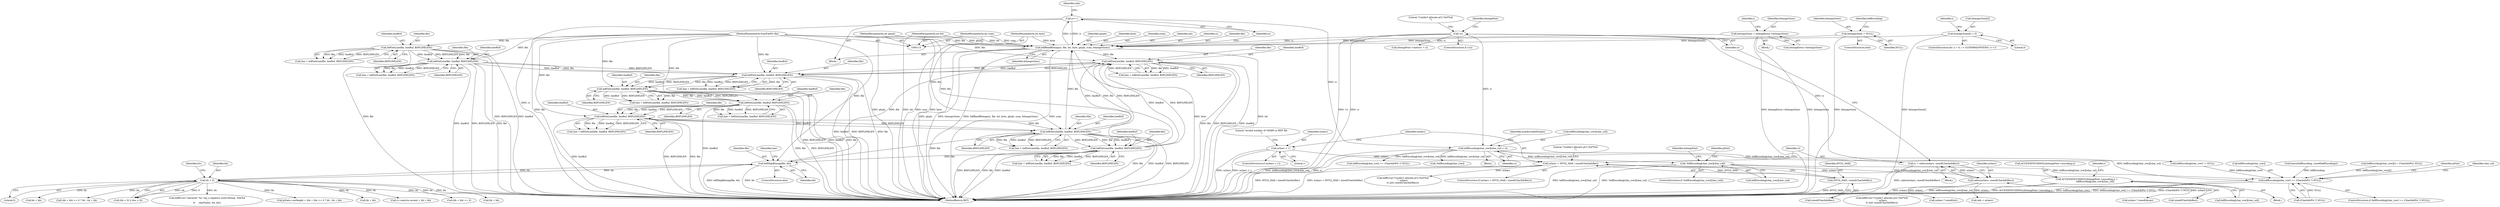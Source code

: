 digraph "0_libxfont_4d024ac10f964f6bd372ae0dd14f02772a6e5f63@pointer" {
"1001128" [label="(Call,!bdfEncoding[char_row][char_col])"];
"1000623" [label="(Call,bdfEncoding[char_row][char_col] = ci)"];
"1000930" [label="(Call,ci++)"];
"1000922" [label="(Call,bdfReadBitmap(ci, file, bit, byte, glyph, scan, bitmapsSizes))"];
"1000250" [label="(Call,!ci)"];
"1000243" [label="(Call,ci = calloc(nchars, sizeof(CharInfoRec)))"];
"1000245" [label="(Call,calloc(nchars, sizeof(CharInfoRec)))"];
"1000228" [label="(Call,nchars > INT32_MAX / sizeof(CharInfoRec))"];
"1000219" [label="(Call,nchars < 1)"];
"1000230" [label="(Call,INT32_MAX / sizeof(CharInfoRec))"];
"1000753" [label="(Call,bdfGetLine(file, lineBuf, BDFLINELEN))"];
"1000709" [label="(Call,bdfGetLine(file, lineBuf, BDFLINELEN))"];
"1000676" [label="(Call,bdfGetLine(file, lineBuf, BDFLINELEN))"];
"1000634" [label="(Call,bdfGetLine(file, lineBuf, BDFLINELEN))"];
"1000408" [label="(Call,bdfGetLine(file, lineBuf, BDFLINELEN))"];
"1000940" [label="(Call,bdfGetLine(file, lineBuf, BDFLINELEN))"];
"1000935" [label="(Call,bdfSkipBitmap(file, bh))"];
"1000799" [label="(Call,bdfGetLine(file, lineBuf, BDFLINELEN))"];
"1000116" [label="(MethodParameterIn,FontFilePtr file)"];
"1000738" [label="(Call,bh < 0)"];
"1000321" [label="(Call,bdfGetLine(file, lineBuf, BDFLINELEN))"];
"1000196" [label="(Call,bdfGetLine(file, lineBuf, BDFLINELEN))"];
"1000119" [label="(MethodParameterIn,int bit)"];
"1000120" [label="(MethodParameterIn,int byte)"];
"1000121" [label="(MethodParameterIn,int glyph)"];
"1000122" [label="(MethodParameterIn,int scan)"];
"1000159" [label="(Call,bitmapsSizes = bitmapExtra->bitmapsSizes)"];
"1000179" [label="(Call,bitmapsSizes = NULL)"];
"1000173" [label="(Call,bitmapsSizes[i] = 0)"];
"1001077" [label="(Call,bdfEncoding[char_row] == (CharInfoPtr *) NULL)"];
"1001172" [label="(Call,ACCESSENCODINGL(bitmapFont->encoding,i) =\n                        bdfEncoding[char_row][char_col])"];
"1000943" [label="(Identifier,BDFLINELEN)"];
"1000232" [label="(Call,sizeof(CharInfoRec))"];
"1000230" [label="(Call,INT32_MAX / sizeof(CharInfoRec))"];
"1000674" [label="(Call,line = bdfGetLine(file, lineBuf, BDFLINELEN))"];
"1000931" [label="(Identifier,ci)"];
"1001078" [label="(Call,bdfEncoding[char_row])"];
"1000181" [label="(Identifier,NULL)"];
"1000177" [label="(Literal,0)"];
"1000321" [label="(Call,bdfGetLine(file, lineBuf, BDFLINELEN))"];
"1000939" [label="(Identifier,line)"];
"1000797" [label="(Call,line = bdfGetLine(file, lineBuf, BDFLINELEN))"];
"1000324" [label="(Identifier,BDFLINELEN)"];
"1000678" [label="(Identifier,lineBuf)"];
"1000876" [label="(Block,)"];
"1000182" [label="(Call,bzero(bdfEncoding, sizeof(bdfEncoding)))"];
"1000707" [label="(Call,line = bdfGetLine(file, lineBuf, BDFLINELEN))"];
"1000676" [label="(Call,bdfGetLine(file, lineBuf, BDFLINELEN))"];
"1000925" [label="(Identifier,bit)"];
"1001173" [label="(Call,ACCESSENCODINGL(bitmapFont->encoding,i))"];
"1000253" [label="(Call,bdfError(\"Couldn't allocate pCI (%d*%d)\n\", nchars,\n\t\t (int) sizeof(CharInfoRec)))"];
"1000938" [label="(Call,line = bdfGetLine(file, lineBuf, BDFLINELEN))"];
"1000221" [label="(Literal,1)"];
"1000893" [label="(Call,ci->metrics.ascent = bh + bb)"];
"1000219" [label="(Call,nchars < 1)"];
"1000800" [label="(Identifier,file)"];
"1001172" [label="(Call,ACCESSENCODINGL(bitmapFont->encoding,i) =\n                        bdfEncoding[char_row][char_col])"];
"1000199" [label="(Identifier,BDFLINELEN)"];
"1000158" [label="(Block,)"];
"1000159" [label="(Call,bitmapsSizes = bitmapExtra->bitmapsSizes)"];
"1000183" [label="(Identifier,bdfEncoding)"];
"1000161" [label="(Call,bitmapExtra->bitmapsSizes)"];
"1000927" [label="(Identifier,glyph)"];
"1000624" [label="(Call,bdfEncoding[char_row][char_col])"];
"1000711" [label="(Identifier,lineBuf)"];
"1000799" [label="(Call,bdfGetLine(file, lineBuf, BDFLINELEN))"];
"1000323" [label="(Identifier,lineBuf)"];
"1001224" [label="(MethodReturn,RET)"];
"1000737" [label="(Call,(bh < 0) || (bw < 0))"];
"1000629" [label="(Identifier,ci)"];
"1000178" [label="(ControlStructure,else)"];
"1000632" [label="(Call,line = bdfGetLine(file, lineBuf, BDFLINELEN))"];
"1001147" [label="(Identifier,bitmapFont)"];
"1001184" [label="(Identifier,i)"];
"1000926" [label="(Identifier,byte)"];
"1000801" [label="(Identifier,lineBuf)"];
"1000245" [label="(Call,calloc(nchars, sizeof(CharInfoRec)))"];
"1000243" [label="(Call,ci = calloc(nchars, sizeof(CharInfoRec)))"];
"1000410" [label="(Identifier,lineBuf)"];
"1000196" [label="(Call,bdfGetLine(file, lineBuf, BDFLINELEN))"];
"1000940" [label="(Call,bdfGetLine(file, lineBuf, BDFLINELEN))"];
"1000636" [label="(Identifier,lineBuf)"];
"1000119" [label="(MethodParameterIn,int bit)"];
"1001142" [label="(Block,)"];
"1000228" [label="(Call,nchars > INT32_MAX / sizeof(CharInfoRec))"];
"1000635" [label="(Identifier,file)"];
"1000617" [label="(Call,bdfEncoding[char_row] != NULL)"];
"1000251" [label="(Identifier,ci)"];
"1000160" [label="(Identifier,bitmapsSizes)"];
"1000166" [label="(Identifier,i)"];
"1000174" [label="(Call,bitmapsSizes[i])"];
"1000933" [label="(Identifier,ndx)"];
"1000631" [label="(Identifier,numEncodedGlyphs)"];
"1000930" [label="(Call,ci++)"];
"1000634" [label="(Call,bdfGetLine(file, lineBuf, BDFLINELEN))"];
"1000235" [label="(Call,bdfError(\"Couldn't allocate pCI (%d*%d)\n\", nchars,\n\t\t (int) sizeof(CharInfoRec)))"];
"1000864" [label="(Call,(bh + bb) <= 0)"];
"1000870" [label="(Call,bh + bb)"];
"1000712" [label="(Identifier,BDFLINELEN)"];
"1000300" [label="(Call,nchars * sizeof(int))"];
"1000180" [label="(Identifier,bitmapsSizes)"];
"1000236" [label="(Literal,\"Couldn't allocate pCI (%d*%d)\n\")"];
"1000755" [label="(Identifier,lineBuf)"];
"1000361" [label="(Call,ndx < nchars)"];
"1000802" [label="(Identifier,BDFLINELEN)"];
"1000738" [label="(Call,bh < 0)"];
"1000928" [label="(Identifier,scan)"];
"1000218" [label="(ControlStructure,if (nchars < 1))"];
"1001077" [label="(Call,bdfEncoding[char_row] == (CharInfoPtr *) NULL)"];
"1000936" [label="(Identifier,file)"];
"1000710" [label="(Identifier,file)"];
"1000740" [label="(Literal,0)"];
"1000607" [label="(Call,bdfEncoding[char_row][i] = (CharInfoPtr) NULL)"];
"1000263" [label="(Identifier,bitmapFont)"];
"1000941" [label="(Identifier,file)"];
"1001128" [label="(Call,!bdfEncoding[char_row][char_col])"];
"1000923" [label="(Identifier,ci)"];
"1000637" [label="(Identifier,BDFLINELEN)"];
"1000123" [label="(Block,)"];
"1000319" [label="(Call,line = bdfGetLine(file, lineBuf, BDFLINELEN))"];
"1000120" [label="(MethodParameterIn,int byte)"];
"1000261" [label="(Call,bitmapFont->metrics = ci)"];
"1000739" [label="(Identifier,bh)"];
"1001081" [label="(Call,(CharInfoPtr *) NULL)"];
"1000220" [label="(Identifier,nchars)"];
"1001137" [label="(Identifier,pFont)"];
"1000679" [label="(Identifier,BDFLINELEN)"];
"1000164" [label="(ControlStructure,for (i = 0; i < GLYPHPADOPTIONS; i++))"];
"1000899" [label="(Call,bh + bb)"];
"1000408" [label="(Call,bdfGetLine(file, lineBuf, BDFLINELEN))"];
"1000247" [label="(Call,sizeof(CharInfoRec))"];
"1000756" [label="(Identifier,BDFLINELEN)"];
"1000742" [label="(Identifier,bw)"];
"1000179" [label="(Call,bitmapsSizes = NULL)"];
"1000924" [label="(Identifier,file)"];
"1000194" [label="(Call,line = bdfGetLine(file, lineBuf, BDFLINELEN))"];
"1000863" [label="(Call,(bh + bb) <= 0 ? bh : bh + bb)"];
"1000935" [label="(Call,bdfSkipBitmap(file, bh))"];
"1001127" [label="(ControlStructure,if (!bdfEncoding[char_row][char_col]))"];
"1000250" [label="(Call,!ci)"];
"1000227" [label="(ControlStructure,if (nchars > INT32_MAX / sizeof(CharInfoRec)))"];
"1000411" [label="(Identifier,BDFLINELEN)"];
"1000929" [label="(Identifier,bitmapsSizes)"];
"1000224" [label="(Literal,\"invalid number of CHARS in BDF file\n\")"];
"1000116" [label="(MethodParameterIn,FontFilePtr file)"];
"1000677" [label="(Identifier,file)"];
"1000937" [label="(Identifier,bh)"];
"1000406" [label="(Call,line = bdfGetLine(file, lineBuf, BDFLINELEN))"];
"1000566" [label="(Call,bdfEncoding[char_row] == (CharInfoPtr *) NULL)"];
"1000584" [label="(Call,!bdfEncoding[char_row])"];
"1000121" [label="(MethodParameterIn,int glyph)"];
"1000173" [label="(Call,bitmapsSizes[i] = 0)"];
"1000745" [label="(Call,bdfError(\"character '%s' has a negative sized bitmap, %dx%d\n\",\n\t\t     charName, bw, bh))"];
"1000322" [label="(Identifier,file)"];
"1000172" [label="(Identifier,i)"];
"1000246" [label="(Identifier,nchars)"];
"1000934" [label="(ControlStructure,else)"];
"1000122" [label="(MethodParameterIn,int scan)"];
"1000198" [label="(Identifier,lineBuf)"];
"1000859" [label="(Call,pState->exHeight = (bh + bb) <= 0 ? bh : bh + bb)"];
"1000244" [label="(Identifier,ci)"];
"1000622" [label="(Block,)"];
"1000623" [label="(Call,bdfEncoding[char_row][char_col] = ci)"];
"1001178" [label="(Call,bdfEncoding[char_row][char_col])"];
"1001088" [label="(Identifier,pFont)"];
"1000197" [label="(Identifier,file)"];
"1000409" [label="(Identifier,file)"];
"1000751" [label="(Call,line = bdfGetLine(file, lineBuf, BDFLINELEN))"];
"1000922" [label="(Call,bdfReadBitmap(ci, file, bit, byte, glyph, scan, bitmapsSizes))"];
"1000231" [label="(Identifier,INT32_MAX)"];
"1000753" [label="(Call,bdfGetLine(file, lineBuf, BDFLINELEN))"];
"1001129" [label="(Call,bdfEncoding[char_row][char_col])"];
"1000865" [label="(Call,bh + bb)"];
"1000249" [label="(ControlStructure,if (!ci))"];
"1000229" [label="(Identifier,nchars)"];
"1001111" [label="(Identifier,char_col)"];
"1000754" [label="(Identifier,file)"];
"1000254" [label="(Literal,\"Couldn't allocate pCI (%d*%d)\n\")"];
"1000274" [label="(Call,nchars * sizeof(Atom))"];
"1000942" [label="(Identifier,lineBuf)"];
"1000709" [label="(Call,bdfGetLine(file, lineBuf, BDFLINELEN))"];
"1001076" [label="(ControlStructure,if (bdfEncoding[char_row] == (CharInfoPtr *) NULL))"];
"1001128" -> "1001127"  [label="AST: "];
"1001128" -> "1001129"  [label="CFG: "];
"1001129" -> "1001128"  [label="AST: "];
"1001137" -> "1001128"  [label="CFG: "];
"1001147" -> "1001128"  [label="CFG: "];
"1001128" -> "1001224"  [label="DDG: bdfEncoding[char_row][char_col]"];
"1001128" -> "1001224"  [label="DDG: !bdfEncoding[char_row][char_col]"];
"1001128" -> "1001077"  [label="DDG: bdfEncoding[char_row][char_col]"];
"1000623" -> "1001128"  [label="DDG: bdfEncoding[char_row][char_col]"];
"1001128" -> "1001172"  [label="DDG: bdfEncoding[char_row][char_col]"];
"1000623" -> "1000622"  [label="AST: "];
"1000623" -> "1000629"  [label="CFG: "];
"1000624" -> "1000623"  [label="AST: "];
"1000629" -> "1000623"  [label="AST: "];
"1000631" -> "1000623"  [label="CFG: "];
"1000623" -> "1001224"  [label="DDG: ci"];
"1000623" -> "1001224"  [label="DDG: bdfEncoding[char_row][char_col]"];
"1000623" -> "1000566"  [label="DDG: bdfEncoding[char_row][char_col]"];
"1000623" -> "1000584"  [label="DDG: bdfEncoding[char_row][char_col]"];
"1000623" -> "1000617"  [label="DDG: bdfEncoding[char_row][char_col]"];
"1000930" -> "1000623"  [label="DDG: ci"];
"1000250" -> "1000623"  [label="DDG: ci"];
"1000623" -> "1001077"  [label="DDG: bdfEncoding[char_row][char_col]"];
"1000930" -> "1000876"  [label="AST: "];
"1000930" -> "1000931"  [label="CFG: "];
"1000931" -> "1000930"  [label="AST: "];
"1000933" -> "1000930"  [label="CFG: "];
"1000930" -> "1001224"  [label="DDG: ci"];
"1000930" -> "1000922"  [label="DDG: ci"];
"1000922" -> "1000930"  [label="DDG: ci"];
"1000922" -> "1000876"  [label="AST: "];
"1000922" -> "1000929"  [label="CFG: "];
"1000923" -> "1000922"  [label="AST: "];
"1000924" -> "1000922"  [label="AST: "];
"1000925" -> "1000922"  [label="AST: "];
"1000926" -> "1000922"  [label="AST: "];
"1000927" -> "1000922"  [label="AST: "];
"1000928" -> "1000922"  [label="AST: "];
"1000929" -> "1000922"  [label="AST: "];
"1000931" -> "1000922"  [label="CFG: "];
"1000922" -> "1001224"  [label="DDG: byte"];
"1000922" -> "1001224"  [label="DDG: bit"];
"1000922" -> "1001224"  [label="DDG: glyph"];
"1000922" -> "1001224"  [label="DDG: bitmapsSizes"];
"1000922" -> "1001224"  [label="DDG: scan"];
"1000922" -> "1001224"  [label="DDG: bdfReadBitmap(ci, file, bit, byte, glyph, scan, bitmapsSizes)"];
"1000250" -> "1000922"  [label="DDG: ci"];
"1000753" -> "1000922"  [label="DDG: file"];
"1000799" -> "1000922"  [label="DDG: file"];
"1000116" -> "1000922"  [label="DDG: file"];
"1000119" -> "1000922"  [label="DDG: bit"];
"1000120" -> "1000922"  [label="DDG: byte"];
"1000121" -> "1000922"  [label="DDG: glyph"];
"1000122" -> "1000922"  [label="DDG: scan"];
"1000159" -> "1000922"  [label="DDG: bitmapsSizes"];
"1000179" -> "1000922"  [label="DDG: bitmapsSizes"];
"1000173" -> "1000922"  [label="DDG: bitmapsSizes[i]"];
"1000922" -> "1000940"  [label="DDG: file"];
"1000250" -> "1000249"  [label="AST: "];
"1000250" -> "1000251"  [label="CFG: "];
"1000251" -> "1000250"  [label="AST: "];
"1000254" -> "1000250"  [label="CFG: "];
"1000263" -> "1000250"  [label="CFG: "];
"1000250" -> "1001224"  [label="DDG: ci"];
"1000250" -> "1001224"  [label="DDG: !ci"];
"1000243" -> "1000250"  [label="DDG: ci"];
"1000250" -> "1000261"  [label="DDG: ci"];
"1000243" -> "1000123"  [label="AST: "];
"1000243" -> "1000245"  [label="CFG: "];
"1000244" -> "1000243"  [label="AST: "];
"1000245" -> "1000243"  [label="AST: "];
"1000251" -> "1000243"  [label="CFG: "];
"1000243" -> "1001224"  [label="DDG: calloc(nchars, sizeof(CharInfoRec))"];
"1000245" -> "1000243"  [label="DDG: nchars"];
"1000245" -> "1000247"  [label="CFG: "];
"1000246" -> "1000245"  [label="AST: "];
"1000247" -> "1000245"  [label="AST: "];
"1000228" -> "1000245"  [label="DDG: nchars"];
"1000245" -> "1000253"  [label="DDG: nchars"];
"1000245" -> "1000274"  [label="DDG: nchars"];
"1000245" -> "1000300"  [label="DDG: nchars"];
"1000245" -> "1000361"  [label="DDG: nchars"];
"1000228" -> "1000227"  [label="AST: "];
"1000228" -> "1000230"  [label="CFG: "];
"1000229" -> "1000228"  [label="AST: "];
"1000230" -> "1000228"  [label="AST: "];
"1000236" -> "1000228"  [label="CFG: "];
"1000244" -> "1000228"  [label="CFG: "];
"1000228" -> "1001224"  [label="DDG: nchars > INT32_MAX / sizeof(CharInfoRec)"];
"1000228" -> "1001224"  [label="DDG: INT32_MAX / sizeof(CharInfoRec)"];
"1000219" -> "1000228"  [label="DDG: nchars"];
"1000230" -> "1000228"  [label="DDG: INT32_MAX"];
"1000228" -> "1000235"  [label="DDG: nchars"];
"1000219" -> "1000218"  [label="AST: "];
"1000219" -> "1000221"  [label="CFG: "];
"1000220" -> "1000219"  [label="AST: "];
"1000221" -> "1000219"  [label="AST: "];
"1000224" -> "1000219"  [label="CFG: "];
"1000229" -> "1000219"  [label="CFG: "];
"1000219" -> "1001224"  [label="DDG: nchars < 1"];
"1000219" -> "1001224"  [label="DDG: nchars"];
"1000230" -> "1000232"  [label="CFG: "];
"1000231" -> "1000230"  [label="AST: "];
"1000232" -> "1000230"  [label="AST: "];
"1000230" -> "1001224"  [label="DDG: INT32_MAX"];
"1000753" -> "1000751"  [label="AST: "];
"1000753" -> "1000756"  [label="CFG: "];
"1000754" -> "1000753"  [label="AST: "];
"1000755" -> "1000753"  [label="AST: "];
"1000756" -> "1000753"  [label="AST: "];
"1000751" -> "1000753"  [label="CFG: "];
"1000753" -> "1001224"  [label="DDG: file"];
"1000753" -> "1001224"  [label="DDG: lineBuf"];
"1000753" -> "1001224"  [label="DDG: BDFLINELEN"];
"1000753" -> "1000751"  [label="DDG: file"];
"1000753" -> "1000751"  [label="DDG: lineBuf"];
"1000753" -> "1000751"  [label="DDG: BDFLINELEN"];
"1000709" -> "1000753"  [label="DDG: file"];
"1000709" -> "1000753"  [label="DDG: lineBuf"];
"1000709" -> "1000753"  [label="DDG: BDFLINELEN"];
"1000116" -> "1000753"  [label="DDG: file"];
"1000753" -> "1000799"  [label="DDG: file"];
"1000753" -> "1000799"  [label="DDG: lineBuf"];
"1000753" -> "1000799"  [label="DDG: BDFLINELEN"];
"1000753" -> "1000935"  [label="DDG: file"];
"1000753" -> "1000940"  [label="DDG: lineBuf"];
"1000753" -> "1000940"  [label="DDG: BDFLINELEN"];
"1000709" -> "1000707"  [label="AST: "];
"1000709" -> "1000712"  [label="CFG: "];
"1000710" -> "1000709"  [label="AST: "];
"1000711" -> "1000709"  [label="AST: "];
"1000712" -> "1000709"  [label="AST: "];
"1000707" -> "1000709"  [label="CFG: "];
"1000709" -> "1001224"  [label="DDG: lineBuf"];
"1000709" -> "1001224"  [label="DDG: BDFLINELEN"];
"1000709" -> "1001224"  [label="DDG: file"];
"1000709" -> "1000707"  [label="DDG: file"];
"1000709" -> "1000707"  [label="DDG: lineBuf"];
"1000709" -> "1000707"  [label="DDG: BDFLINELEN"];
"1000676" -> "1000709"  [label="DDG: file"];
"1000676" -> "1000709"  [label="DDG: lineBuf"];
"1000676" -> "1000709"  [label="DDG: BDFLINELEN"];
"1000116" -> "1000709"  [label="DDG: file"];
"1000676" -> "1000674"  [label="AST: "];
"1000676" -> "1000679"  [label="CFG: "];
"1000677" -> "1000676"  [label="AST: "];
"1000678" -> "1000676"  [label="AST: "];
"1000679" -> "1000676"  [label="AST: "];
"1000674" -> "1000676"  [label="CFG: "];
"1000676" -> "1001224"  [label="DDG: lineBuf"];
"1000676" -> "1001224"  [label="DDG: file"];
"1000676" -> "1001224"  [label="DDG: BDFLINELEN"];
"1000676" -> "1000674"  [label="DDG: file"];
"1000676" -> "1000674"  [label="DDG: lineBuf"];
"1000676" -> "1000674"  [label="DDG: BDFLINELEN"];
"1000634" -> "1000676"  [label="DDG: file"];
"1000634" -> "1000676"  [label="DDG: lineBuf"];
"1000634" -> "1000676"  [label="DDG: BDFLINELEN"];
"1000116" -> "1000676"  [label="DDG: file"];
"1000634" -> "1000632"  [label="AST: "];
"1000634" -> "1000637"  [label="CFG: "];
"1000635" -> "1000634"  [label="AST: "];
"1000636" -> "1000634"  [label="AST: "];
"1000637" -> "1000634"  [label="AST: "];
"1000632" -> "1000634"  [label="CFG: "];
"1000634" -> "1001224"  [label="DDG: BDFLINELEN"];
"1000634" -> "1001224"  [label="DDG: file"];
"1000634" -> "1001224"  [label="DDG: lineBuf"];
"1000634" -> "1000632"  [label="DDG: file"];
"1000634" -> "1000632"  [label="DDG: lineBuf"];
"1000634" -> "1000632"  [label="DDG: BDFLINELEN"];
"1000408" -> "1000634"  [label="DDG: file"];
"1000408" -> "1000634"  [label="DDG: lineBuf"];
"1000408" -> "1000634"  [label="DDG: BDFLINELEN"];
"1000116" -> "1000634"  [label="DDG: file"];
"1000408" -> "1000406"  [label="AST: "];
"1000408" -> "1000411"  [label="CFG: "];
"1000409" -> "1000408"  [label="AST: "];
"1000410" -> "1000408"  [label="AST: "];
"1000411" -> "1000408"  [label="AST: "];
"1000406" -> "1000408"  [label="CFG: "];
"1000408" -> "1001224"  [label="DDG: BDFLINELEN"];
"1000408" -> "1001224"  [label="DDG: file"];
"1000408" -> "1001224"  [label="DDG: lineBuf"];
"1000408" -> "1000406"  [label="DDG: file"];
"1000408" -> "1000406"  [label="DDG: lineBuf"];
"1000408" -> "1000406"  [label="DDG: BDFLINELEN"];
"1000940" -> "1000408"  [label="DDG: file"];
"1000940" -> "1000408"  [label="DDG: lineBuf"];
"1000940" -> "1000408"  [label="DDG: BDFLINELEN"];
"1000321" -> "1000408"  [label="DDG: file"];
"1000321" -> "1000408"  [label="DDG: lineBuf"];
"1000321" -> "1000408"  [label="DDG: BDFLINELEN"];
"1000116" -> "1000408"  [label="DDG: file"];
"1000940" -> "1000938"  [label="AST: "];
"1000940" -> "1000943"  [label="CFG: "];
"1000941" -> "1000940"  [label="AST: "];
"1000942" -> "1000940"  [label="AST: "];
"1000943" -> "1000940"  [label="AST: "];
"1000938" -> "1000940"  [label="CFG: "];
"1000940" -> "1001224"  [label="DDG: lineBuf"];
"1000940" -> "1001224"  [label="DDG: file"];
"1000940" -> "1001224"  [label="DDG: BDFLINELEN"];
"1000940" -> "1000938"  [label="DDG: file"];
"1000940" -> "1000938"  [label="DDG: lineBuf"];
"1000940" -> "1000938"  [label="DDG: BDFLINELEN"];
"1000935" -> "1000940"  [label="DDG: file"];
"1000116" -> "1000940"  [label="DDG: file"];
"1000799" -> "1000940"  [label="DDG: lineBuf"];
"1000799" -> "1000940"  [label="DDG: BDFLINELEN"];
"1000935" -> "1000934"  [label="AST: "];
"1000935" -> "1000937"  [label="CFG: "];
"1000936" -> "1000935"  [label="AST: "];
"1000937" -> "1000935"  [label="AST: "];
"1000939" -> "1000935"  [label="CFG: "];
"1000935" -> "1001224"  [label="DDG: bdfSkipBitmap(file, bh)"];
"1000935" -> "1001224"  [label="DDG: bh"];
"1000935" -> "1000738"  [label="DDG: bh"];
"1000799" -> "1000935"  [label="DDG: file"];
"1000116" -> "1000935"  [label="DDG: file"];
"1000738" -> "1000935"  [label="DDG: bh"];
"1000799" -> "1000797"  [label="AST: "];
"1000799" -> "1000802"  [label="CFG: "];
"1000800" -> "1000799"  [label="AST: "];
"1000801" -> "1000799"  [label="AST: "];
"1000802" -> "1000799"  [label="AST: "];
"1000797" -> "1000799"  [label="CFG: "];
"1000799" -> "1001224"  [label="DDG: BDFLINELEN"];
"1000799" -> "1001224"  [label="DDG: file"];
"1000799" -> "1001224"  [label="DDG: lineBuf"];
"1000799" -> "1000797"  [label="DDG: file"];
"1000799" -> "1000797"  [label="DDG: lineBuf"];
"1000799" -> "1000797"  [label="DDG: BDFLINELEN"];
"1000116" -> "1000799"  [label="DDG: file"];
"1000116" -> "1000115"  [label="AST: "];
"1000116" -> "1001224"  [label="DDG: file"];
"1000116" -> "1000196"  [label="DDG: file"];
"1000116" -> "1000321"  [label="DDG: file"];
"1000738" -> "1000737"  [label="AST: "];
"1000738" -> "1000740"  [label="CFG: "];
"1000739" -> "1000738"  [label="AST: "];
"1000740" -> "1000738"  [label="AST: "];
"1000742" -> "1000738"  [label="CFG: "];
"1000737" -> "1000738"  [label="CFG: "];
"1000738" -> "1001224"  [label="DDG: bh"];
"1000738" -> "1000737"  [label="DDG: bh"];
"1000738" -> "1000737"  [label="DDG: 0"];
"1000738" -> "1000745"  [label="DDG: bh"];
"1000738" -> "1000859"  [label="DDG: bh"];
"1000738" -> "1000864"  [label="DDG: bh"];
"1000738" -> "1000865"  [label="DDG: bh"];
"1000738" -> "1000863"  [label="DDG: bh"];
"1000738" -> "1000870"  [label="DDG: bh"];
"1000738" -> "1000893"  [label="DDG: bh"];
"1000738" -> "1000899"  [label="DDG: bh"];
"1000321" -> "1000319"  [label="AST: "];
"1000321" -> "1000324"  [label="CFG: "];
"1000322" -> "1000321"  [label="AST: "];
"1000323" -> "1000321"  [label="AST: "];
"1000324" -> "1000321"  [label="AST: "];
"1000319" -> "1000321"  [label="CFG: "];
"1000321" -> "1001224"  [label="DDG: BDFLINELEN"];
"1000321" -> "1001224"  [label="DDG: file"];
"1000321" -> "1001224"  [label="DDG: lineBuf"];
"1000321" -> "1000319"  [label="DDG: file"];
"1000321" -> "1000319"  [label="DDG: lineBuf"];
"1000321" -> "1000319"  [label="DDG: BDFLINELEN"];
"1000196" -> "1000321"  [label="DDG: file"];
"1000196" -> "1000321"  [label="DDG: lineBuf"];
"1000196" -> "1000321"  [label="DDG: BDFLINELEN"];
"1000196" -> "1000194"  [label="AST: "];
"1000196" -> "1000199"  [label="CFG: "];
"1000197" -> "1000196"  [label="AST: "];
"1000198" -> "1000196"  [label="AST: "];
"1000199" -> "1000196"  [label="AST: "];
"1000194" -> "1000196"  [label="CFG: "];
"1000196" -> "1001224"  [label="DDG: file"];
"1000196" -> "1001224"  [label="DDG: BDFLINELEN"];
"1000196" -> "1001224"  [label="DDG: lineBuf"];
"1000196" -> "1000194"  [label="DDG: file"];
"1000196" -> "1000194"  [label="DDG: lineBuf"];
"1000196" -> "1000194"  [label="DDG: BDFLINELEN"];
"1000119" -> "1000115"  [label="AST: "];
"1000119" -> "1001224"  [label="DDG: bit"];
"1000120" -> "1000115"  [label="AST: "];
"1000120" -> "1001224"  [label="DDG: byte"];
"1000121" -> "1000115"  [label="AST: "];
"1000121" -> "1001224"  [label="DDG: glyph"];
"1000122" -> "1000115"  [label="AST: "];
"1000122" -> "1001224"  [label="DDG: scan"];
"1000159" -> "1000158"  [label="AST: "];
"1000159" -> "1000161"  [label="CFG: "];
"1000160" -> "1000159"  [label="AST: "];
"1000161" -> "1000159"  [label="AST: "];
"1000166" -> "1000159"  [label="CFG: "];
"1000159" -> "1001224"  [label="DDG: bitmapsSizes"];
"1000159" -> "1001224"  [label="DDG: bitmapExtra->bitmapsSizes"];
"1000179" -> "1000178"  [label="AST: "];
"1000179" -> "1000181"  [label="CFG: "];
"1000180" -> "1000179"  [label="AST: "];
"1000181" -> "1000179"  [label="AST: "];
"1000183" -> "1000179"  [label="CFG: "];
"1000179" -> "1001224"  [label="DDG: bitmapsSizes"];
"1000173" -> "1000164"  [label="AST: "];
"1000173" -> "1000177"  [label="CFG: "];
"1000174" -> "1000173"  [label="AST: "];
"1000177" -> "1000173"  [label="AST: "];
"1000172" -> "1000173"  [label="CFG: "];
"1000173" -> "1001224"  [label="DDG: bitmapsSizes[i]"];
"1001077" -> "1001076"  [label="AST: "];
"1001077" -> "1001081"  [label="CFG: "];
"1001078" -> "1001077"  [label="AST: "];
"1001081" -> "1001077"  [label="AST: "];
"1001088" -> "1001077"  [label="CFG: "];
"1001111" -> "1001077"  [label="CFG: "];
"1001077" -> "1001224"  [label="DDG: bdfEncoding[char_row]"];
"1001077" -> "1001224"  [label="DDG: bdfEncoding[char_row] == (CharInfoPtr *) NULL"];
"1001077" -> "1001224"  [label="DDG: (CharInfoPtr *) NULL"];
"1000617" -> "1001077"  [label="DDG: bdfEncoding[char_row]"];
"1000607" -> "1001077"  [label="DDG: bdfEncoding[char_row][i]"];
"1000182" -> "1001077"  [label="DDG: bdfEncoding"];
"1001081" -> "1001077"  [label="DDG: NULL"];
"1001172" -> "1001142"  [label="AST: "];
"1001172" -> "1001178"  [label="CFG: "];
"1001173" -> "1001172"  [label="AST: "];
"1001178" -> "1001172"  [label="AST: "];
"1001184" -> "1001172"  [label="CFG: "];
"1001172" -> "1001224"  [label="DDG: bdfEncoding[char_row][char_col]"];
"1001172" -> "1001224"  [label="DDG: ACCESSENCODINGL(bitmapFont->encoding,i)"];
}
